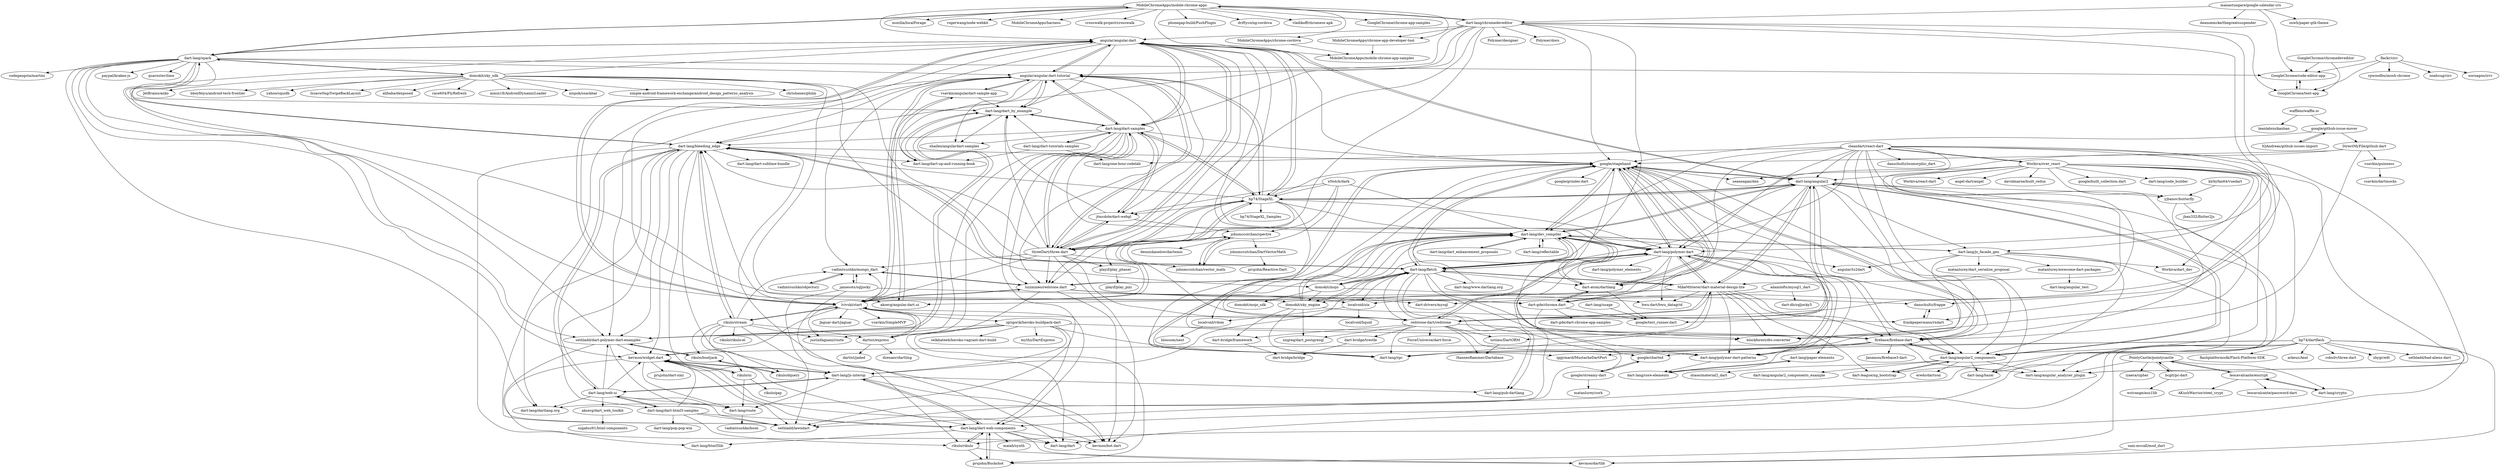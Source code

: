 digraph G {
"MobileChromeApps/mobile-chrome-apps" -> "GoogleChrome/chrome-app-samples" ["e"=1]
"MobileChromeApps/mobile-chrome-apps" -> "MobileChromeApps/chrome-app-developer-tool"
"MobileChromeApps/mobile-chrome-apps" -> "MobileChromeApps/chrome-cordova"
"MobileChromeApps/mobile-chrome-apps" -> "dart-lang/chromedeveditor"
"MobileChromeApps/mobile-chrome-apps" -> "dart-lang/spark"
"MobileChromeApps/mobile-chrome-apps" -> "MobileChromeApps/mobile-chrome-app-samples"
"MobileChromeApps/mobile-chrome-apps" -> "mozilla/localForage" ["e"=1]
"MobileChromeApps/mobile-chrome-apps" -> "rogerwang/node-webkit" ["e"=1]
"MobileChromeApps/mobile-chrome-apps" -> "MobileChromeApps/harness"
"MobileChromeApps/mobile-chrome-apps" -> "crosswalk-project/crosswalk" ["e"=1]
"MobileChromeApps/mobile-chrome-apps" -> "angular/angular.dart"
"MobileChromeApps/mobile-chrome-apps" -> "phonegap-build/PushPlugin" ["e"=1]
"MobileChromeApps/mobile-chrome-apps" -> "driftyco/ng-cordova" ["e"=1]
"MobileChromeApps/mobile-chrome-apps" -> "vladikoff/chromeos-apk" ["e"=1]
"johnmccutchan/vector_math" -> "johnmccutchan/spectre"
"angular/angular.dart" -> "angular/angular.dart.tutorial"
"angular/angular.dart" -> "dart-lang/spark"
"angular/angular.dart" -> "dart-lang/angular2"
"angular/angular.dart" -> "dart-lang/dart-samples"
"angular/angular.dart" -> "dart-lang/bleeding_edge"
"angular/angular.dart" -> "lvivski/start"
"angular/angular.dart" -> "akserg/angular.dart.ui"
"angular/angular.dart" -> "dart-lang/dev_compiler"
"angular/angular.dart" -> "bp74/StageXL"
"angular/angular.dart" -> "dart-lang/dart_by_example"
"angular/angular.dart" -> "luizmineo/redstone.dart"
"angular/angular.dart" -> "threeDart/three.dart"
"angular/angular.dart" -> "sethladd/dart-polymer-dart-examples"
"angular/angular.dart" -> "dart-lang/polymer-dart"
"angular/angular.dart" -> "google/stagehand"
"dart-lang/dart-tutorials-samples" -> "dart-lang/dart-samples"
"dart-lang/dart-tutorials-samples" -> "dart-lang/dart-up-and-running-book"
"dart-lang/dart-tutorials-samples" -> "dart-lang/one-hour-codelab"
"dart-lang/dart-tutorials-samples" -> "dart-lang/dart_by_example"
"dart-lang/dart_enhancement_proposals" -> "dart-lang/dev_compiler"
"dart-lang/dev_compiler" -> "dart-lang/fletch"
"dart-lang/dev_compiler" -> "dart-lang/dart_enhancement_proposals"
"dart-lang/dev_compiler" -> "dart-lang/polymer-dart"
"dart-lang/dev_compiler" -> "dart-atom/dartlang"
"dart-lang/dev_compiler" -> "dart-lang/reflectable"
"dart-lang/dev_compiler" -> "dart-lang/angular2"
"dart-lang/dev_compiler" -> "google/stagehand"
"dart-lang/dev_compiler" -> "dart-lang/polymer-dart-patterns"
"dart-lang/dev_compiler" -> "dart-lang/js_facade_gen"
"dart-lang/dev_compiler" -> "dart-lang/rpc"
"dart-lang/dev_compiler" -> "angular/ts2dart"
"dart-lang/dev_compiler" -> "localvoid/vdom"
"dart-lang/reflectable" -> "dart-lang/dev_compiler"
"domokit/sky_sdk" -> "domokit/mojo"
"domokit/sky_sdk" -> "domokit/sky_engine"
"domokit/sky_sdk" -> "JetBrains/anko" ["e"=1]
"domokit/sky_sdk" -> "bboyfeiyu/android-tech-frontier" ["e"=1]
"domokit/sky_sdk" -> "yahoo/squidb" ["e"=1]
"domokit/sky_sdk" -> "dart-lang/fletch"
"domokit/sky_sdk" -> "Issacw0ng/SwipeBackLayout" ["e"=1]
"domokit/sky_sdk" -> "alibaba/dexposed" ["e"=1]
"domokit/sky_sdk" -> "dart-lang/spark"
"domokit/sky_sdk" -> "race604/FlyRefresh" ["e"=1]
"domokit/sky_sdk" -> "angular/angular.dart"
"domokit/sky_sdk" -> "mmin18/AndroidDynamicLoader" ["e"=1]
"domokit/sky_sdk" -> "nispok/snackbar" ["e"=1]
"domokit/sky_sdk" -> "simple-android-framework-exchange/android_design_patterns_analysis" ["e"=1]
"domokit/sky_sdk" -> "chrisbanes/philm" ["e"=1]
"localvoid/vdom" -> "blossom/nest"
"GoogleChrome/chromedeveditor" -> "GoogleChrome/text-app"
"GoogleChrome/chromedeveditor" -> "GoogleChrome/code-editor-app"
"bp74/StageXL" -> "bp74/StageXL_Samples"
"bp74/StageXL" -> "dart-lang/angular2"
"bp74/StageXL" -> "jtmcdole/dart-webgl"
"bp74/StageXL" -> "google/stagehand"
"bp74/StageXL" -> "threeDart/three.dart"
"bp74/StageXL" -> "firebase/firebase-dart"
"bp74/StageXL" -> "angular/angular.dart.tutorial"
"bp74/StageXL" -> "playif/play_phaser"
"bp74/StageXL" -> "redstone-dart/redstone"
"bp74/StageXL" -> "dart-lang/dart-samples"
"bp74/StageXL" -> "dart-lang/bleeding_edge"
"bp74/StageXL" -> "dart-lang/polymer-dart"
"bp74/StageXL" -> "lvivski/start"
"bp74/StageXL" -> "angular/angular.dart"
"bp74/StageXL" -> "dart-lang/dev_compiler"
"leocavalcante/encrypt" -> "leocavalcante/password-dart"
"leocavalcante/encrypt" -> "dart-lang/crypto"
"leocavalcante/encrypt" -> "PointyCastle/pointycastle"
"leocavalcante/encrypt" -> "AKushWarrior/steel_crypt"
"dartist/express" -> "dartist/jaded"
"dartist/express" -> "lvivski/start"
"dartist/express" -> "dzenanr/dartling"
"igrigorik/heroku-buildpack-dart" -> "sethladd/dart-polymer-dart-examples"
"igrigorik/heroku-buildpack-dart" -> "selkhateeb/heroku-vagrant-dart-build"
"igrigorik/heroku-buildpack-dart" -> "dart-lang/dart-web-components"
"igrigorik/heroku-buildpack-dart" -> "dart-lang/js-interop"
"igrigorik/heroku-buildpack-dart" -> "mythz/DartExpress"
"igrigorik/heroku-buildpack-dart" -> "firebase/firebase-dart"
"igrigorik/heroku-buildpack-dart" -> "prujohn/Buckshot"
"igrigorik/heroku-buildpack-dart" -> "dart-lang/dart"
"igrigorik/heroku-buildpack-dart" -> "iggymacd/MustacheDartPort"
"rikulo/stream" -> "lvivski/start"
"rikulo/stream" -> "justinfagnani/route"
"rikulo/stream" -> "dartist/express"
"rikulo/stream" -> "rikulo/rikulo"
"rikulo/stream" -> "vadimtsushko/mongo_dart"
"rikulo/stream" -> "rikulo/ui"
"rikulo/stream" -> "rikulo/dquery"
"rikulo/stream" -> "rikulo/bootjack"
"rikulo/stream" -> "rikulo/rikulo-el"
"rikulo/stream" -> "dart-lang/bleeding_edge"
"manastungare/google-calendar-crx" -> "GoogleChrome/code-editor-app"
"manastungare/google-calendar-crx" -> "snwh/paper-gtk-theme" ["e"=1]
"manastungare/google-calendar-crx" -> "dart-lang/chromedeveditor"
"manastungare/google-calendar-crx" -> "deanoemcke/thegreatsuspender" ["e"=1]
"threeDart/three.dart" -> "johnmccutchan/spectre"
"threeDart/three.dart" -> "jtmcdole/dart-webgl"
"threeDart/three.dart" -> "playif/play_phaser"
"threeDart/three.dart" -> "bp74/StageXL"
"threeDart/three.dart" -> "dart-lang/dart-samples"
"threeDart/three.dart" -> "johnmccutchan/vector_math"
"threeDart/three.dart" -> "angular/angular.dart.tutorial"
"threeDart/three.dart" -> "dart-lang/bleeding_edge"
"threeDart/three.dart" -> "vadimtsushko/mongo_dart"
"threeDart/three.dart" -> "luizmineo/redstone.dart"
"threeDart/three.dart" -> "dart-lang/dart_by_example"
"threeDart/three.dart" -> "kevmoo/bot.dart"
"threeDart/three.dart" -> "lvivski/start"
"threeDart/three.dart" -> "angular/angular.dart"
"threeDart/three.dart" -> "redstone-dart/redstone"
"vadimtsushko/mongo_dart" -> "vadimtsushko/objectory"
"vadimtsushko/mongo_dart" -> "luizmineo/redstone.dart"
"vadimtsushko/mongo_dart" -> "jamesots/sqljocky"
"jamesots/sqljocky" -> "sethladd/lawndart"
"jamesots/sqljocky" -> "vadimtsushko/mongo_dart"
"jamesots/sqljocky" -> "dart-lang/dart"
"jamesots/sqljocky" -> "dart-drivers/mysql"
"redstone-dart/redstone" -> "xxgreg/dart_postgresql"
"redstone-dart/redstone" -> "dart-bridge/trestle"
"redstone-dart/redstone" -> "dart-lang/polymer-dart"
"redstone-dart/redstone" -> "dart-lang/rpc"
"redstone-dart/redstone" -> "dart-bridge/framework"
"redstone-dart/redstone" -> "MikeMitterer/dart-material-design-lite"
"redstone-dart/redstone" -> "HannesRammer/Dartabase"
"redstone-dart/redstone" -> "ForceUniverse/dart-force"
"redstone-dart/redstone" -> "ustims/DartORM"
"redstone-dart/redstone" -> "blockforest/dts-converter"
"redstone-dart/redstone" -> "dart-lang/dev_compiler"
"redstone-dart/redstone" -> "dart-lang/polymer-dart-patterns"
"redstone-dart/redstone" -> "dart-lang/fletch"
"redstone-dart/redstone" -> "dart-lang/angular2"
"waffleio/waffle.io" -> "google/github-issue-mover"
"waffleio/waffle.io" -> "leanlabsio/kanban"
"IQAndreas/github-issues-import" -> "google/github-issue-mover"
"google/github-issue-mover" -> "IQAndreas/github-issues-import"
"google/github-issue-mover" -> "google/stagehand"
"google/github-issue-mover" -> "DirectMyFile/github.dart"
"dart-lang/usage" -> "google/test_runner.dart"
"dart-lang/spark" -> "angular/angular.dart"
"dart-lang/spark" -> "dart-lang/bleeding_edge"
"dart-lang/spark" -> "angular/angular.dart.tutorial"
"dart-lang/spark" -> "sethladd/dart-polymer-dart-examples"
"dart-lang/spark" -> "MobileChromeApps/mobile-chrome-apps"
"dart-lang/spark" -> "kevmoo/widget.dart"
"dart-lang/spark" -> "GoogleChrome/code-editor-app"
"dart-lang/spark" -> "dart-gde/chrome.dart"
"dart-lang/spark" -> "lvivski/start"
"dart-lang/spark" -> "dart-lang/dart_by_example"
"dart-lang/spark" -> "paypal/kraken-js" ["e"=1]
"dart-lang/spark" -> "quarnster/lime" ["e"=1]
"dart-lang/spark" -> "codegangsta/martini" ["e"=1]
"dart-lang/spark" -> "dart-lang/dartlang.org"
"dart-lang/spark" -> "domokit/sky_sdk"
"dart-lang/chromedeveditor" -> "MobileChromeApps/mobile-chrome-apps"
"dart-lang/chromedeveditor" -> "angular/angular.dart"
"dart-lang/chromedeveditor" -> "MobileChromeApps/chrome-app-developer-tool"
"dart-lang/chromedeveditor" -> "google/stagehand"
"dart-lang/chromedeveditor" -> "dart-lang/polymer-dart"
"dart-lang/chromedeveditor" -> "luizmineo/redstone.dart"
"dart-lang/chromedeveditor" -> "threeDart/three.dart"
"dart-lang/chromedeveditor" -> "angular/angular.dart.tutorial"
"dart-lang/chromedeveditor" -> "dart-lang/bleeding_edge"
"dart-lang/chromedeveditor" -> "dart-gde/chrome.dart"
"dart-lang/chromedeveditor" -> "GoogleChrome/text-app"
"dart-lang/chromedeveditor" -> "dart-lang/dart-samples"
"dart-lang/chromedeveditor" -> "Polymer/designer" ["e"=1]
"dart-lang/chromedeveditor" -> "domokit/mojo"
"dart-lang/chromedeveditor" -> "Polymer/docs" ["e"=1]
"DirectMyFile/github.dart" -> "seaneagan/den"
"DirectMyFile/github.dart" -> "google/stagehand"
"DirectMyFile/github.dart" -> "firebase/firebase-dart"
"DirectMyFile/github.dart" -> "vsavkin/guinness"
"dart-lang/rpc" -> "dart-lang/dev_compiler"
"dart-lang/angular2" -> "dart-lang/angular2_components"
"dart-lang/angular2" -> "dart-lang/dev_compiler"
"dart-lang/angular2" -> "MikeMitterer/dart-material-design-lite"
"dart-lang/angular2" -> "google/stagehand"
"dart-lang/angular2" -> "dart-lang/rpc"
"dart-lang/angular2" -> "dart-lang/angular_analyzer_plugin"
"dart-lang/angular2" -> "dart-league/ng_bootstrap"
"dart-lang/angular2" -> "dart-lang/js_facade_gen"
"dart-lang/angular2" -> "firebase/firebase-dart"
"dart-lang/angular2" -> "angular/angular.dart"
"dart-lang/angular2" -> "bp74/StageXL"
"dart-lang/angular2" -> "dart-lang/polymer-dart"
"dart-lang/angular2" -> "dart-atom/dartlang"
"dart-lang/angular2" -> "yjbanov/butterfly"
"dart-lang/angular2" -> "redstone-dart/redstone"
"GoogleChrome/text-app" -> "GoogleChrome/code-editor-app"
"MikeMitterer/dart-material-design-lite" -> "dart-lang/angular2"
"MikeMitterer/dart-material-design-lite" -> "dart-lang/angular2_components"
"MikeMitterer/dart-material-design-lite" -> "dart-lang/polymer-dart"
"MikeMitterer/dart-material-design-lite" -> "redstone-dart/redstone"
"MikeMitterer/dart-material-design-lite" -> "dart-lang/fletch"
"MikeMitterer/dart-material-design-lite" -> "dart-lang/dev_compiler"
"MikeMitterer/dart-material-design-lite" -> "blockforest/dts-converter"
"MikeMitterer/dart-material-design-lite" -> "dart-lang/polymer-dart-patterns"
"MikeMitterer/dart-material-design-lite" -> "dart-lang/rpc"
"MikeMitterer/dart-material-design-lite" -> "dart-league/ng_bootstrap"
"MikeMitterer/dart-material-design-lite" -> "firebase/firebase-dart"
"MikeMitterer/dart-material-design-lite" -> "bwu-dart/bwu_datagrid"
"MikeMitterer/dart-material-design-lite" -> "domokit/sky_engine"
"MikeMitterer/dart-material-design-lite" -> "ustims/DartORM"
"MikeMitterer/dart-material-design-lite" -> "akserg/angular.dart.ui"
"yjbanov/butterfly" -> "jban332/flutter2js"
"yjbanov/butterfly" -> "blockforest/dts-converter"
"dart-lang/dart-samples" -> "dart-lang/dart_by_example"
"dart-lang/dart-samples" -> "angular/angular.dart.tutorial"
"dart-lang/dart-samples" -> "dart-lang/dart-tutorials-samples"
"dart-lang/dart-samples" -> "jtmcdole/dart-webgl"
"dart-lang/dart-samples" -> "dart-lang/polymer-dart"
"dart-lang/dart-samples" -> "dart-lang/dartlang.org"
"dart-lang/dart-samples" -> "angular/angular.dart"
"dart-lang/dart-samples" -> "sethladd/dart-polymer-dart-examples"
"dart-lang/dart-samples" -> "threeDart/three.dart"
"dart-lang/dart-samples" -> "google/stagehand"
"dart-lang/dart-samples" -> "dart-lang/bleeding_edge"
"dart-lang/dart-samples" -> "luizmineo/redstone.dart"
"dart-lang/dart-samples" -> "shailen/angulardart-samples"
"dart-lang/dart-samples" -> "justinfagnani/route"
"dart-lang/dart-samples" -> "bp74/StageXL"
"dart-lang/js-interop" -> "dart-lang/dart-web-components"
"dart-lang/js-interop" -> "kevmoo/widget.dart"
"dart-lang/js-interop" -> "kevmoo/bot.dart"
"dart-lang/js-interop" -> "dart-lang/route"
"dart-lang/js-interop" -> "dart-lang/pub-dartlang"
"dart-lang/js-interop" -> "dart-lang/web-ui"
"dart-lang/web-ui" -> "dart-lang/js-interop"
"dart-lang/web-ui" -> "kevmoo/widget.dart"
"dart-lang/web-ui" -> "dart-lang/dart-html5-samples"
"dart-lang/web-ui" -> "dart-lang/route"
"dart-lang/web-ui" -> "sethladd/dart-polymer-dart-examples"
"dart-lang/web-ui" -> "dart-lang/bleeding_edge"
"dart-lang/web-ui" -> "akserg/dart_web_toolkit"
"dart-lang/web-ui" -> "dart-lang/dartlang.org"
"dart-lang/web-ui" -> "sethladd/lawndart"
"MobileChromeApps/chrome-app-developer-tool" -> "MobileChromeApps/mobile-chrome-app-samples"
"dart-lang/fletch" -> "dart-lang/dev_compiler"
"dart-lang/fletch" -> "dart-lang/polymer-dart"
"dart-lang/fletch" -> "domokit/sky_engine"
"dart-lang/fletch" -> "blockforest/dts-converter"
"dart-lang/fletch" -> "domokit/mojo"
"dart-lang/fletch" -> "dart-lang/js-interop"
"dart-lang/fletch" -> "localvoid/uix"
"dart-lang/fletch" -> "MikeMitterer/dart-material-design-lite"
"dart-lang/fletch" -> "dart-atom/dartlang"
"dart-lang/fletch" -> "google/stagehand"
"dart-lang/fletch" -> "google/charted"
"dart-lang/fletch" -> "dart-lang/bleeding_edge"
"dart-lang/fletch" -> "dart-lang/pub-dartlang"
"dart-lang/fletch" -> "dart-lang/www.dartlang.org"
"dart-lang/fletch" -> "firebase/firebase-dart"
"domokit/sky_engine" -> "dart-lang/dev_compiler"
"domokit/sky_engine" -> "dart-lang/fletch"
"domokit/sky_engine" -> "dart-bridge/framework"
"domokit/sky_engine" -> "google/stagehand"
"domokit/sky_engine" -> "dart-lang/rpc"
"domokit/sky_engine" -> "frankpepermans/rxdart"
"domokit/sky_engine" -> "xxgreg/dart_postgresql"
"angular/angular.dart.tutorial" -> "dart-lang/dart_by_example"
"angular/angular.dart.tutorial" -> "angular/angular.dart"
"angular/angular.dart.tutorial" -> "vsavkin/angulardart-sample-app"
"angular/angular.dart.tutorial" -> "dart-lang/dart-samples"
"angular/angular.dart.tutorial" -> "sethladd/dart-polymer-dart-examples"
"angular/angular.dart.tutorial" -> "dart-lang/dart-up-and-running-book"
"angular/angular.dart.tutorial" -> "jtmcdole/dart-webgl"
"angular/angular.dart.tutorial" -> "shailen/angulardart-samples"
"angular/angular.dart.tutorial" -> "bp74/StageXL"
"angular/angular.dart.tutorial" -> "luizmineo/redstone.dart"
"angular/angular.dart.tutorial" -> "threeDart/three.dart"
"angular/angular.dart.tutorial" -> "sethladd/lawndart"
"angular/angular.dart.tutorial" -> "lvivski/start"
"angular/angular.dart.tutorial" -> "vadimtsushko/mongo_dart"
"google/stagehand" -> "dart-atom/dartlang"
"google/stagehand" -> "dart-lang/dev_compiler"
"google/stagehand" -> "luizmineo/redstone.dart"
"google/stagehand" -> "dart-gde/chrome.dart"
"google/stagehand" -> "dart-lang/angular2"
"google/stagehand" -> "firebase/firebase-dart"
"google/stagehand" -> "dart-lang/polymer-dart"
"google/stagehand" -> "seaneagan/den"
"google/stagehand" -> "dart-lang/angular2_components"
"google/stagehand" -> "dart-lang/fletch"
"google/stagehand" -> "google/test_runner.dart"
"google/stagehand" -> "google/grinder.dart" ["e"=1]
"google/stagehand" -> "dart-lang/rpc"
"google/stagehand" -> "dart-lang/pub-dartlang"
"lvivski/start" -> "rikulo/stream"
"lvivski/start" -> "dartist/express"
"lvivski/start" -> "luizmineo/redstone.dart"
"lvivski/start" -> "Jaguar-dart/jaguar" ["e"=1]
"lvivski/start" -> "kevmoo/widget.dart"
"lvivski/start" -> "angular/angular.dart"
"lvivski/start" -> "redstone-dart/redstone"
"lvivski/start" -> "vadimtsushko/mongo_dart"
"lvivski/start" -> "igrigorik/heroku-buildpack-dart"
"lvivski/start" -> "angular/angular.dart.tutorial"
"lvivski/start" -> "vsavkin/SimpleMVP"
"lvivski/start" -> "dart-lang/bleeding_edge"
"lvivski/start" -> "dart-lang/dart-web-components"
"lvivski/start" -> "justinfagnani/route"
"lvivski/start" -> "bp74/StageXL"
"bp74/dartflash" -> "rikulo/rikulo"
"bp74/dartflash" -> "dart-lang/dart-web-components"
"bp74/dartflash" -> "kevmoo/dartlib"
"bp74/dartflash" -> "dart-lang/dart"
"bp74/dartflash" -> "kevmoo/widget.dart"
"bp74/dartflash" -> "flashplatformsdk/Flash-Platform-SDK" ["e"=1]
"bp74/dartflash" -> "arkeus/Axel" ["e"=1]
"bp74/dartflash" -> "prujohn/Buckshot"
"bp74/dartflash" -> "robsilv/three.dart"
"bp74/dartflash" -> "zhygr/edt"
"bp74/dartflash" -> "sethladd/bad-aliens-dart"
"bp74/dartflash" -> "iggymacd/MustacheDartPort"
"cleandart/react-dart" -> "Workiva/over_react"
"cleandart/react-dart" -> "localvoid/uix"
"cleandart/react-dart" -> "dart-lang/dev_compiler"
"cleandart/react-dart" -> "danschultz/frappe"
"cleandart/react-dart" -> "dart-lang/rpc"
"cleandart/react-dart" -> "frankpepermans/rxdart"
"cleandart/react-dart" -> "dart-lang/fletch"
"cleandart/react-dart" -> "dart-lang/angular2"
"cleandart/react-dart" -> "sethladd/lawndart"
"cleandart/react-dart" -> "dart-lang/polymer-dart"
"cleandart/react-dart" -> "redstone-dart/redstone"
"cleandart/react-dart" -> "dart-lang/one-hour-codelab"
"cleandart/react-dart" -> "dart-lang/angular_analyzer_plugin"
"cleandart/react-dart" -> "MikeMitterer/dart-material-design-lite"
"cleandart/react-dart" -> "danschultz/isomorphic_dart"
"dart-lang/dart-up-and-running-book" -> "dart-lang/dart_by_example"
"dart-lang/dart_by_example" -> "angular/angular.dart.tutorial"
"dart-lang/dart_by_example" -> "sethladd/dart-polymer-dart-examples"
"dart-lang/dart_by_example" -> "dart-lang/dart-samples"
"dart-lang/dart_by_example" -> "dart-lang/dart-up-and-running-book"
"dart-lang/dart_by_example" -> "shailen/angulardart-samples"
"dart-lang/polymer-dart" -> "dart-lang/polymer-dart-patterns"
"dart-lang/polymer-dart" -> "dart-lang/dev_compiler"
"dart-lang/polymer-dart" -> "dart-lang/polymer_elements"
"dart-lang/polymer-dart" -> "dart-lang/core-elements"
"dart-lang/polymer-dart" -> "dart-lang/fletch"
"dart-lang/polymer-dart" -> "google/stagehand"
"dart-lang/polymer-dart" -> "bwu-dart/bwu_datagrid"
"dart-lang/polymer-dart" -> "MikeMitterer/dart-material-design-lite"
"dart-lang/polymer-dart" -> "redstone-dart/redstone"
"dart-lang/polymer-dart" -> "dart-lang/angular2_components"
"dart-lang/polymer-dart" -> "dart-atom/dartlang"
"dart-lang/polymer-dart" -> "firebase/firebase-dart"
"dart-lang/polymer-dart" -> "sethladd/lawndart"
"dart-lang/polymer-dart" -> "dart-lang/paper-elements"
"google/charted" -> "google/streamy-dart"
"google/streamy-dart" -> "matanlurey/cork"
"google/streamy-dart" -> "google/charted"
"localvoid/uix" -> "localvoid/vdom"
"localvoid/uix" -> "localvoid/liquid"
"luizmineo/redstone.dart" -> "google/stagehand"
"luizmineo/redstone.dart" -> "vadimtsushko/mongo_dart"
"luizmineo/redstone.dart" -> "kevmoo/bot.dart"
"luizmineo/redstone.dart" -> "dart-gde/chrome.dart"
"luizmineo/redstone.dart" -> "dartist/express"
"luizmineo/redstone.dart" -> "bwu-dart/bwu_datagrid"
"luizmineo/redstone.dart" -> "localvoid/uix"
"luizmineo/redstone.dart" -> "lvivski/start"
"rikulo/rikulo" -> "dart-lang/dart-web-components"
"rikulo/rikulo" -> "kevmoo/dartlib"
"rikulo/rikulo" -> "prujohn/Buckshot"
"playif/play_phaser" -> "playif/play_pixi"
"flackr/circ" -> "rpwoodbu/mosh-chrome"
"flackr/circ" -> "GoogleChrome/text-app"
"flackr/circ" -> "GoogleChrome/code-editor-app"
"flackr/circ" -> "noahsug/circ"
"flackr/circ" -> "nornagon/ircv"
"adamlofts/mysql1_dart" -> "dart-drivers/mysql"
"adamlofts/mysql1_dart" -> "dart-db/sqljocky5"
"bcgit/pc-dart" -> "PointyCastle/pointycastle"
"bcgit/pc-dart" -> "wstrange/asn1lib"
"xNotch/dark" -> "jtmcdole/dart-webgl"
"xNotch/dark" -> "dart-lang/dev_compiler"
"xNotch/dark" -> "johnmccutchan/spectre"
"xNotch/dark" -> "bp74/StageXL"
"xNotch/dark" -> "johnmccutchan/vector_math"
"johnmccutchan/spectre" -> "johnmccutchan/vector_math"
"johnmccutchan/spectre" -> "johnmccutchan/DartVectorMath"
"johnmccutchan/spectre" -> "denniskaselow/dartemis"
"johnmccutchan/spectre" -> "threeDart/three.dart"
"PointyCastle/pointycastle" -> "bcgit/pc-dart"
"PointyCastle/pointycastle" -> "izaera/cipher"
"PointyCastle/pointycastle" -> "dart-lang/crypto"
"PointyCastle/pointycastle" -> "leocavalcante/encrypt"
"PointyCastle/pointycastle" -> "dart-lang/angular_analyzer_plugin"
"dart-lang/crypto" -> "leocavalcante/encrypt"
"GoogleChrome/code-editor-app" -> "GoogleChrome/text-app"
"dart-lang/polymer-dart-patterns" -> "dart-lang/polymer-dart"
"dart-lang/polymer-dart-patterns" -> "dart-lang/core-elements"
"Workiva/over_react" -> "cleandart/react-dart"
"Workiva/over_react" -> "Workiva/dart_dev"
"Workiva/over_react" -> "yjbanov/butterfly"
"Workiva/over_react" -> "dart-lang/angular2_components"
"Workiva/over_react" -> "dart-lang/angular_analyzer_plugin"
"Workiva/over_react" -> "Workiva/react-dart"
"Workiva/over_react" -> "angel-dart/angel" ["e"=1]
"Workiva/over_react" -> "dart-lang/angular2"
"Workiva/over_react" -> "davidmarne/built_redux" ["e"=1]
"Workiva/over_react" -> "bp74/StageXL"
"Workiva/over_react" -> "dart-lang/js_facade_gen"
"Workiva/over_react" -> "dart-lang/bazel"
"Workiva/over_react" -> "google/built_collection.dart" ["e"=1]
"Workiva/over_react" -> "dart-lang/code_builder" ["e"=1]
"Workiva/over_react" -> "firebase/firebase-dart"
"domokit/mojo" -> "dart-lang/fletch"
"domokit/mojo" -> "domokit/mojo_sdk"
"domokit/mojo" -> "dart-lang/dev_compiler"
"domokit/mojo" -> "domokit/sky_engine"
"domokit/mojo" -> "danschultz/frappe"
"dart-lang/angular2_components" -> "dart-lang/angular2"
"dart-lang/angular2_components" -> "dart-lang/angular2_components_example"
"dart-lang/angular2_components" -> "dart-league/ng_bootstrap"
"dart-lang/angular2_components" -> "eredo/dartson"
"dart-lang/angular2_components" -> "dart-lang/angular_analyzer_plugin"
"dart-lang/angular2_components" -> "ntaoo/material2_dart"
"dart-lang/angular2_components" -> "firebase/firebase-dart"
"dart-lang/angular2_components" -> "dart-lang/bazel"
"rikulo/dquery" -> "rikulo/bootjack"
"sethladd/dart-polymer-dart-examples" -> "dart-lang/route"
"sethladd/dart-polymer-dart-examples" -> "kevmoo/widget.dart"
"sethladd/dart-polymer-dart-examples" -> "rikulo/bootjack"
"sethladd/dart-polymer-dart-examples" -> "sethladd/lawndart"
"sethladd/dart-polymer-dart-examples" -> "dart-lang/dart_by_example"
"firebase/firebase-dart" -> "Janamou/firebase3-dart"
"firebase/firebase-dart" -> "dart-lang/angular_analyzer_plugin"
"firebase/firebase-dart" -> "dart-lang/angular2_components"
"firebase/firebase-dart" -> "google/stagehand"
"firebase/firebase-dart" -> "dart-lang/polymer-dart-patterns"
"firebase/firebase-dart" -> "dart-lang/rpc"
"firebase/firebase-dart" -> "google/charted"
"dart-lang/dart-html5-samples" -> "dart-lang/web-ui"
"dart-lang/dart-html5-samples" -> "sethladd/lawndart"
"dart-lang/dart-html5-samples" -> "kevmoo/widget.dart"
"dart-lang/dart-html5-samples" -> "rikulo/rikulo"
"dart-lang/dart-html5-samples" -> "dart-lang/dart-web-components"
"dart-lang/dart-html5-samples" -> "dart-lang/pop-pop-win"
"rikulo/ui" -> "kevmoo/widget.dart"
"rikulo/ui" -> "rikulo/gap"
"rikulo/ui" -> "dart-lang/route"
"danschultz/frappe" -> "frankpepermans/rxdart"
"dart-lang/core-elements" -> "dart-lang/paper-elements"
"dart-lang/www.dartlang.org" -> "dart-lang/dev_compiler"
"vsavkin/angulardart-sample-app" -> "akserg/angular.dart.ui"
"vsavkin/angulardart-sample-app" -> "angular/angular.dart.tutorial"
"vsavkin/angulardart-sample-app" -> "dart-lang/dart_by_example"
"dart-lang/bleeding_edge" -> "dart-lang/js-interop"
"dart-lang/bleeding_edge" -> "dart-lang/dart-sublime-bundle"
"dart-lang/bleeding_edge" -> "dart-lang/dartlang.org"
"dart-lang/bleeding_edge" -> "kevmoo/widget.dart"
"dart-lang/bleeding_edge" -> "dart-lang/dart-web-components"
"dart-lang/bleeding_edge" -> "dart-lang/fletch"
"dart-lang/bleeding_edge" -> "dart-lang/web-ui"
"dart-lang/bleeding_edge" -> "dart-lang/dart-html5-samples"
"dart-lang/bleeding_edge" -> "rikulo/stream"
"dart-lang/bleeding_edge" -> "kevmoo/bot.dart"
"dart-lang/bleeding_edge" -> "dart-lang/dart"
"dart-lang/bleeding_edge" -> "dart-lang/dart-up-and-running-book"
"dart-lang/bleeding_edge" -> "dart-lang/spark"
"dart-lang/bleeding_edge" -> "google/stagehand"
"dart-lang/bleeding_edge" -> "sethladd/dart-polymer-dart-examples"
"dart-lang/paper-elements" -> "dart-lang/core-elements"
"rikulo/bootjack" -> "rikulo/dquery"
"rikulo/bootjack" -> "sethladd/dart-polymer-dart-examples"
"dart-lang/dart-web-components" -> "prujohn/Buckshot"
"dart-lang/dart-web-components" -> "dart-lang/js-interop"
"dart-lang/dart-web-components" -> "rikulo/rikulo"
"dart-lang/dart-web-components" -> "dart-lang/html5lib"
"dart-lang/dart-web-components" -> "kevmoo/bot.dart"
"dart-lang/dart-web-components" -> "kevmoo/dartlib"
"dart-lang/dart-web-components" -> "kevmoo/widget.dart"
"dart-lang/dart-web-components" -> "maiah/synth"
"dart-lang/dart-web-components" -> "dart-lang/dart"
"johnmccutchan/DartVectorMath" -> "prujohn/Reactive-Dart"
"dart-atom/dartlang" -> "google/stagehand"
"dart-atom/dartlang" -> "dart-lang/dev_compiler"
"dart-atom/dartlang" -> "google/test_runner.dart"
"dart-atom/dartlang" -> "dart-gde/chrome.dart"
"kevmoo/widget.dart" -> "dart-lang/html5lib"
"kevmoo/widget.dart" -> "dart-lang/js-interop"
"kevmoo/widget.dart" -> "prujohn/dart-xml"
"kevmoo/widget.dart" -> "sethladd/lawndart"
"kevmoo/widget.dart" -> "kevmoo/bot.dart"
"kevmoo/widget.dart" -> "rikulo/ui"
"kevmoo/widget.dart" -> "dart-lang/route"
"prujohn/Buckshot" -> "dart-lang/dart-web-components"
"kirbyfan64/vuedart" -> "yjbanov/butterfly"
"dart-bridge/framework" -> "dart-bridge/bridge"
"ustims/DartORM" -> "HannesRammer/Dartabase"
"akserg/dart_web_toolkit" -> "szgabsz91/html-components"
"dart-gde/chrome.dart" -> "sethladd/lawndart"
"dart-gde/chrome.dart" -> "dart-gde/dart-chrome-app-samples"
"dart-gde/chrome.dart" -> "google/test_runner.dart"
"dart-gde/chrome.dart" -> "dart-atom/dartlang"
"dart-gde/chrome.dart" -> "google/stagehand"
"MobileChromeApps/chrome-cordova" -> "MobileChromeApps/mobile-chrome-app-samples"
"dart-league/ng_bootstrap" -> "dart-lang/angular2_components"
"jtmcdole/dart-webgl" -> "threeDart/three.dart"
"jtmcdole/dart-webgl" -> "dart-lang/dart_by_example"
"jtmcdole/dart-webgl" -> "dart-lang/dart-samples"
"jtmcdole/dart-webgl" -> "johnmccutchan/spectre"
"sam-mccall/mod_dart" -> "kevmoo/dartlib"
"akserg/angular.dart.ui" -> "vsavkin/angulardart-sample-app"
"dart-bridge/trestle" -> "dart-bridge/bridge"
"dart-lang/route" -> "vadimtsushko/bson"
"dart-lang/js_facade_gen" -> "blockforest/dts-converter"
"dart-lang/js_facade_gen" -> "dart-lang/dev_compiler"
"dart-lang/js_facade_gen" -> "matanlurey/awesome-dart-packages"
"dart-lang/js_facade_gen" -> "angular/ts2dart"
"dart-lang/js_facade_gen" -> "Workiva/dart_dev"
"dart-lang/js_facade_gen" -> "matanlurey/dart_serialize_proposal"
"dart-lang/js_facade_gen" -> "dart-lang/bazel"
"dart-lang/js_facade_gen" -> "dart-lang/angular2_components"
"frankpepermans/rxdart" -> "danschultz/frappe"
"vadimtsushko/objectory" -> "vadimtsushko/mongo_dart"
"matanlurey/awesome-dart-packages" -> "dart-lang/angular_test"
"vsavkin/guinness" -> "vsavkin/dartmocks"
"MobileChromeApps/mobile-chrome-apps" ["l"="-32.795,23.599"]
"GoogleChrome/chrome-app-samples" ["l"="11.751,-32.256"]
"MobileChromeApps/chrome-app-developer-tool" ["l"="-32.775,23.626"]
"MobileChromeApps/chrome-cordova" ["l"="-32.748,23.573"]
"dart-lang/chromedeveditor" ["l"="-32.837,23.633"]
"dart-lang/spark" ["l"="-32.87,23.593"]
"MobileChromeApps/mobile-chrome-app-samples" ["l"="-32.754,23.599"]
"mozilla/localForage" ["l"="10.502,-33.903"]
"rogerwang/node-webkit" ["l"="11.743,-32.206"]
"MobileChromeApps/harness" ["l"="-32.729,23.589"]
"crosswalk-project/crosswalk" ["l"="48.521,0.275"]
"angular/angular.dart" ["l"="-32.903,23.63"]
"phonegap-build/PushPlugin" ["l"="32.656,-31.102"]
"driftyco/ng-cordova" ["l"="30.583,-31.846"]
"vladikoff/chromeos-apk" ["l"="-33.81,3.206"]
"johnmccutchan/vector_math" ["l"="-32.829,23.677"]
"johnmccutchan/spectre" ["l"="-32.829,23.691"]
"angular/angular.dart.tutorial" ["l"="-32.886,23.616"]
"dart-lang/angular2" ["l"="-32.93,23.692"]
"dart-lang/dart-samples" ["l"="-32.879,23.63"]
"dart-lang/bleeding_edge" ["l"="-32.918,23.593"]
"lvivski/start" ["l"="-32.899,23.59"]
"akserg/angular.dart.ui" ["l"="-32.936,23.627"]
"dart-lang/dev_compiler" ["l"="-32.943,23.685"]
"bp74/StageXL" ["l"="-32.898,23.664"]
"dart-lang/dart_by_example" ["l"="-32.872,23.616"]
"luizmineo/redstone.dart" ["l"="-32.902,23.611"]
"threeDart/three.dart" ["l"="-32.874,23.644"]
"sethladd/dart-polymer-dart-examples" ["l"="-32.907,23.577"]
"dart-lang/polymer-dart" ["l"="-32.939,23.658"]
"google/stagehand" ["l"="-32.912,23.649"]
"dart-lang/dart-tutorials-samples" ["l"="-32.847,23.654"]
"dart-lang/dart-up-and-running-book" ["l"="-32.852,23.61"]
"dart-lang/one-hour-codelab" ["l"="-32.89,23.705"]
"dart-lang/dart_enhancement_proposals" ["l"="-32.912,23.718"]
"dart-lang/fletch" ["l"="-32.956,23.649"]
"dart-atom/dartlang" ["l"="-32.915,23.675"]
"dart-lang/reflectable" ["l"="-32.979,23.72"]
"dart-lang/polymer-dart-patterns" ["l"="-32.963,23.663"]
"dart-lang/js_facade_gen" ["l"="-32.958,23.737"]
"dart-lang/rpc" ["l"="-32.958,23.686"]
"angular/ts2dart" ["l"="-32.975,23.739"]
"localvoid/vdom" ["l"="-33.013,23.661"]
"domokit/sky_sdk" ["l"="-32.973,23.604"]
"domokit/mojo" ["l"="-32.965,23.634"]
"domokit/sky_engine" ["l"="-32.981,23.661"]
"JetBrains/anko" ["l"="50.107,-3.534"]
"bboyfeiyu/android-tech-frontier" ["l"="48.405,0.905"]
"yahoo/squidb" ["l"="50.115,-3.571"]
"Issacw0ng/SwipeBackLayout" ["l"="53.177,0.594"]
"alibaba/dexposed" ["l"="48.798,0.848"]
"race604/FlyRefresh" ["l"="48.124,0.889"]
"mmin18/AndroidDynamicLoader" ["l"="48.676,0.856"]
"nispok/snackbar" ["l"="48.057,0.56"]
"simple-android-framework-exchange/android_design_patterns_analysis" ["l"="48.425,0.955"]
"chrisbanes/philm" ["l"="53.05,0.317"]
"blossom/nest" ["l"="-33.046,23.664"]
"GoogleChrome/chromedeveditor" ["l"="-32.681,23.67"]
"GoogleChrome/text-app" ["l"="-32.726,23.681"]
"GoogleChrome/code-editor-app" ["l"="-32.734,23.66"]
"bp74/StageXL_Samples" ["l"="-32.874,23.723"]
"jtmcdole/dart-webgl" ["l"="-32.863,23.661"]
"firebase/firebase-dart" ["l"="-32.932,23.669"]
"playif/play_phaser" ["l"="-32.849,23.685"]
"redstone-dart/redstone" ["l"="-32.97,23.677"]
"leocavalcante/encrypt" ["l"="-32.943,23.912"]
"leocavalcante/password-dart" ["l"="-32.956,23.94"]
"dart-lang/crypto" ["l"="-32.923,23.899"]
"PointyCastle/pointycastle" ["l"="-32.947,23.868"]
"AKushWarrior/steel_crypt" ["l"="-32.93,23.94"]
"dartist/express" ["l"="-32.872,23.55"]
"dartist/jaded" ["l"="-32.853,23.504"]
"dzenanr/dartling" ["l"="-32.845,23.52"]
"igrigorik/heroku-buildpack-dart" ["l"="-32.931,23.544"]
"selkhateeb/heroku-vagrant-dart-build" ["l"="-32.918,23.511"]
"dart-lang/dart-web-components" ["l"="-32.963,23.546"]
"dart-lang/js-interop" ["l"="-32.951,23.574"]
"mythz/DartExpress" ["l"="-32.915,23.498"]
"prujohn/Buckshot" ["l"="-32.97,23.518"]
"dart-lang/dart" ["l"="-32.943,23.53"]
"iggymacd/MustacheDartPort" ["l"="-32.96,23.503"]
"rikulo/stream" ["l"="-32.903,23.549"]
"justinfagnani/route" ["l"="-32.867,23.572"]
"rikulo/rikulo" ["l"="-32.975,23.531"]
"vadimtsushko/mongo_dart" ["l"="-32.883,23.568"]
"rikulo/ui" ["l"="-32.936,23.513"]
"rikulo/dquery" ["l"="-32.883,23.509"]
"rikulo/bootjack" ["l"="-32.886,23.531"]
"rikulo/rikulo-el" ["l"="-32.896,23.519"]
"manastungare/google-calendar-crx" ["l"="-32.724,23.631"]
"snwh/paper-gtk-theme" ["l"="-35.98,2.869"]
"deanoemcke/thegreatsuspender" ["l"="-27.828,-19.227"]
"kevmoo/bot.dart" ["l"="-32.932,23.583"]
"vadimtsushko/objectory" ["l"="-32.855,23.54"]
"jamesots/sqljocky" ["l"="-32.907,23.529"]
"sethladd/lawndart" ["l"="-32.932,23.601"]
"dart-drivers/mysql" ["l"="-32.895,23.46"]
"xxgreg/dart_postgresql" ["l"="-33.014,23.683"]
"dart-bridge/trestle" ["l"="-33.031,23.69"]
"dart-bridge/framework" ["l"="-33.023,23.674"]
"MikeMitterer/dart-material-design-lite" ["l"="-32.952,23.674"]
"HannesRammer/Dartabase" ["l"="-33.011,23.712"]
"ForceUniverse/dart-force" ["l"="-33.031,23.709"]
"ustims/DartORM" ["l"="-32.993,23.704"]
"blockforest/dts-converter" ["l"="-32.974,23.705"]
"waffleio/waffle.io" ["l"="-32.72,23.461"]
"google/github-issue-mover" ["l"="-32.791,23.531"]
"leanlabsio/kanban" ["l"="-32.681,23.423"]
"IQAndreas/github-issues-import" ["l"="-32.762,23.501"]
"DirectMyFile/github.dart" ["l"="-32.837,23.595"]
"dart-lang/usage" ["l"="-32.851,23.746"]
"google/test_runner.dart" ["l"="-32.886,23.688"]
"kevmoo/widget.dart" ["l"="-32.939,23.552"]
"dart-gde/chrome.dart" ["l"="-32.89,23.649"]
"paypal/kraken-js" ["l"="11.698,-32.038"]
"quarnster/lime" ["l"="10.563,-34.178"]
"codegangsta/martini" ["l"="-12.755,1.912"]
"dart-lang/dartlang.org" ["l"="-32.899,23.571"]
"Polymer/designer" ["l"="29.157,-35.464"]
"Polymer/docs" ["l"="29.14,-35.473"]
"seaneagan/den" ["l"="-32.859,23.62"]
"vsavkin/guinness" ["l"="-32.796,23.563"]
"dart-lang/angular2_components" ["l"="-32.927,23.713"]
"dart-lang/angular_analyzer_plugin" ["l"="-32.932,23.746"]
"dart-league/ng_bootstrap" ["l"="-32.944,23.713"]
"yjbanov/butterfly" ["l"="-32.991,23.751"]
"bwu-dart/bwu_datagrid" ["l"="-32.935,23.641"]
"jban332/flutter2js" ["l"="-33.03,23.769"]
"shailen/angulardart-samples" ["l"="-32.855,23.63"]
"dart-lang/route" ["l"="-32.95,23.542"]
"dart-lang/pub-dartlang" ["l"="-32.95,23.616"]
"dart-lang/web-ui" ["l"="-32.932,23.563"]
"dart-lang/dart-html5-samples" ["l"="-32.966,23.563"]
"akserg/dart_web_toolkit" ["l"="-32.93,23.481"]
"localvoid/uix" ["l"="-32.983,23.642"]
"google/charted" ["l"="-33.029,23.645"]
"dart-lang/www.dartlang.org" ["l"="-33.001,23.671"]
"frankpepermans/rxdart" ["l"="-33.003,23.694"]
"vsavkin/angulardart-sample-app" ["l"="-32.918,23.612"]
"google/grinder.dart" ["l"="-33.687,22.998"]
"Jaguar-dart/jaguar" ["l"="-33.752,22.907"]
"vsavkin/SimpleMVP" ["l"="-32.849,23.56"]
"bp74/dartflash" ["l"="-32.985,23.503"]
"kevmoo/dartlib" ["l"="-33.002,23.515"]
"flashplatformsdk/Flash-Platform-SDK" ["l"="-28.868,31.635"]
"arkeus/Axel" ["l"="-28.796,31.62"]
"robsilv/three.dart" ["l"="-33.011,23.471"]
"zhygr/edt" ["l"="-33.009,23.487"]
"sethladd/bad-aliens-dart" ["l"="-32.993,23.473"]
"cleandart/react-dart" ["l"="-32.958,23.698"]
"Workiva/over_react" ["l"="-32.939,23.73"]
"danschultz/frappe" ["l"="-32.993,23.683"]
"danschultz/isomorphic_dart" ["l"="-32.999,23.726"]
"dart-lang/polymer_elements" ["l"="-32.978,23.691"]
"dart-lang/core-elements" ["l"="-32.993,23.652"]
"dart-lang/paper-elements" ["l"="-33.005,23.643"]
"google/streamy-dart" ["l"="-33.069,23.642"]
"matanlurey/cork" ["l"="-33.094,23.642"]
"localvoid/liquid" ["l"="-33.027,23.621"]
"playif/play_pixi" ["l"="-32.821,23.718"]
"flackr/circ" ["l"="-32.673,23.709"]
"rpwoodbu/mosh-chrome" ["l"="-32.631,23.746"]
"noahsug/circ" ["l"="-32.647,23.702"]
"nornagon/ircv" ["l"="-32.634,23.715"]
"adamlofts/mysql1_dart" ["l"="-32.89,23.412"]
"dart-db/sqljocky5" ["l"="-32.888,23.384"]
"bcgit/pc-dart" ["l"="-32.979,23.883"]
"wstrange/asn1lib" ["l"="-33.001,23.9"]
"xNotch/dark" ["l"="-32.86,23.702"]
"johnmccutchan/DartVectorMath" ["l"="-32.793,23.734"]
"denniskaselow/dartemis" ["l"="-32.795,23.709"]
"izaera/cipher" ["l"="-32.958,23.89"]
"Workiva/dart_dev" ["l"="-32.952,23.768"]
"Workiva/react-dart" ["l"="-32.931,23.783"]
"angel-dart/angel" ["l"="-33.74,22.852"]
"davidmarne/built_redux" ["l"="-33.923,22.78"]
"dart-lang/bazel" ["l"="-32.942,23.752"]
"google/built_collection.dart" ["l"="-33.695,22.883"]
"dart-lang/code_builder" ["l"="-33.671,22.929"]
"domokit/mojo_sdk" ["l"="-33.002,23.62"]
"dart-lang/angular2_components_example" ["l"="-32.899,23.743"]
"eredo/dartson" ["l"="-32.903,23.767"]
"ntaoo/material2_dart" ["l"="-32.914,23.748"]
"Janamou/firebase3-dart" ["l"="-32.994,23.633"]
"dart-lang/pop-pop-win" ["l"="-33.018,23.551"]
"rikulo/gap" ["l"="-32.952,23.47"]
"dart-lang/dart-sublime-bundle" ["l"="-32.997,23.571"]
"dart-lang/html5lib" ["l"="-32.958,23.527"]
"maiah/synth" ["l"="-33.007,23.531"]
"prujohn/Reactive-Dart" ["l"="-32.775,23.757"]
"prujohn/dart-xml" ["l"="-32.948,23.496"]
"kirbyfan64/vuedart" ["l"="-33.022,23.795"]
"dart-bridge/bridge" ["l"="-33.051,23.685"]
"szgabsz91/html-components" ["l"="-32.935,23.446"]
"dart-gde/dart-chrome-app-samples" ["l"="-32.871,23.679"]
"sam-mccall/mod_dart" ["l"="-33.038,23.498"]
"vadimtsushko/bson" ["l"="-32.985,23.541"]
"matanlurey/awesome-dart-packages" ["l"="-32.973,23.786"]
"matanlurey/dart_serialize_proposal" ["l"="-32.975,23.769"]
"dart-lang/angular_test" ["l"="-32.981,23.81"]
"vsavkin/dartmocks" ["l"="-32.771,23.551"]
}